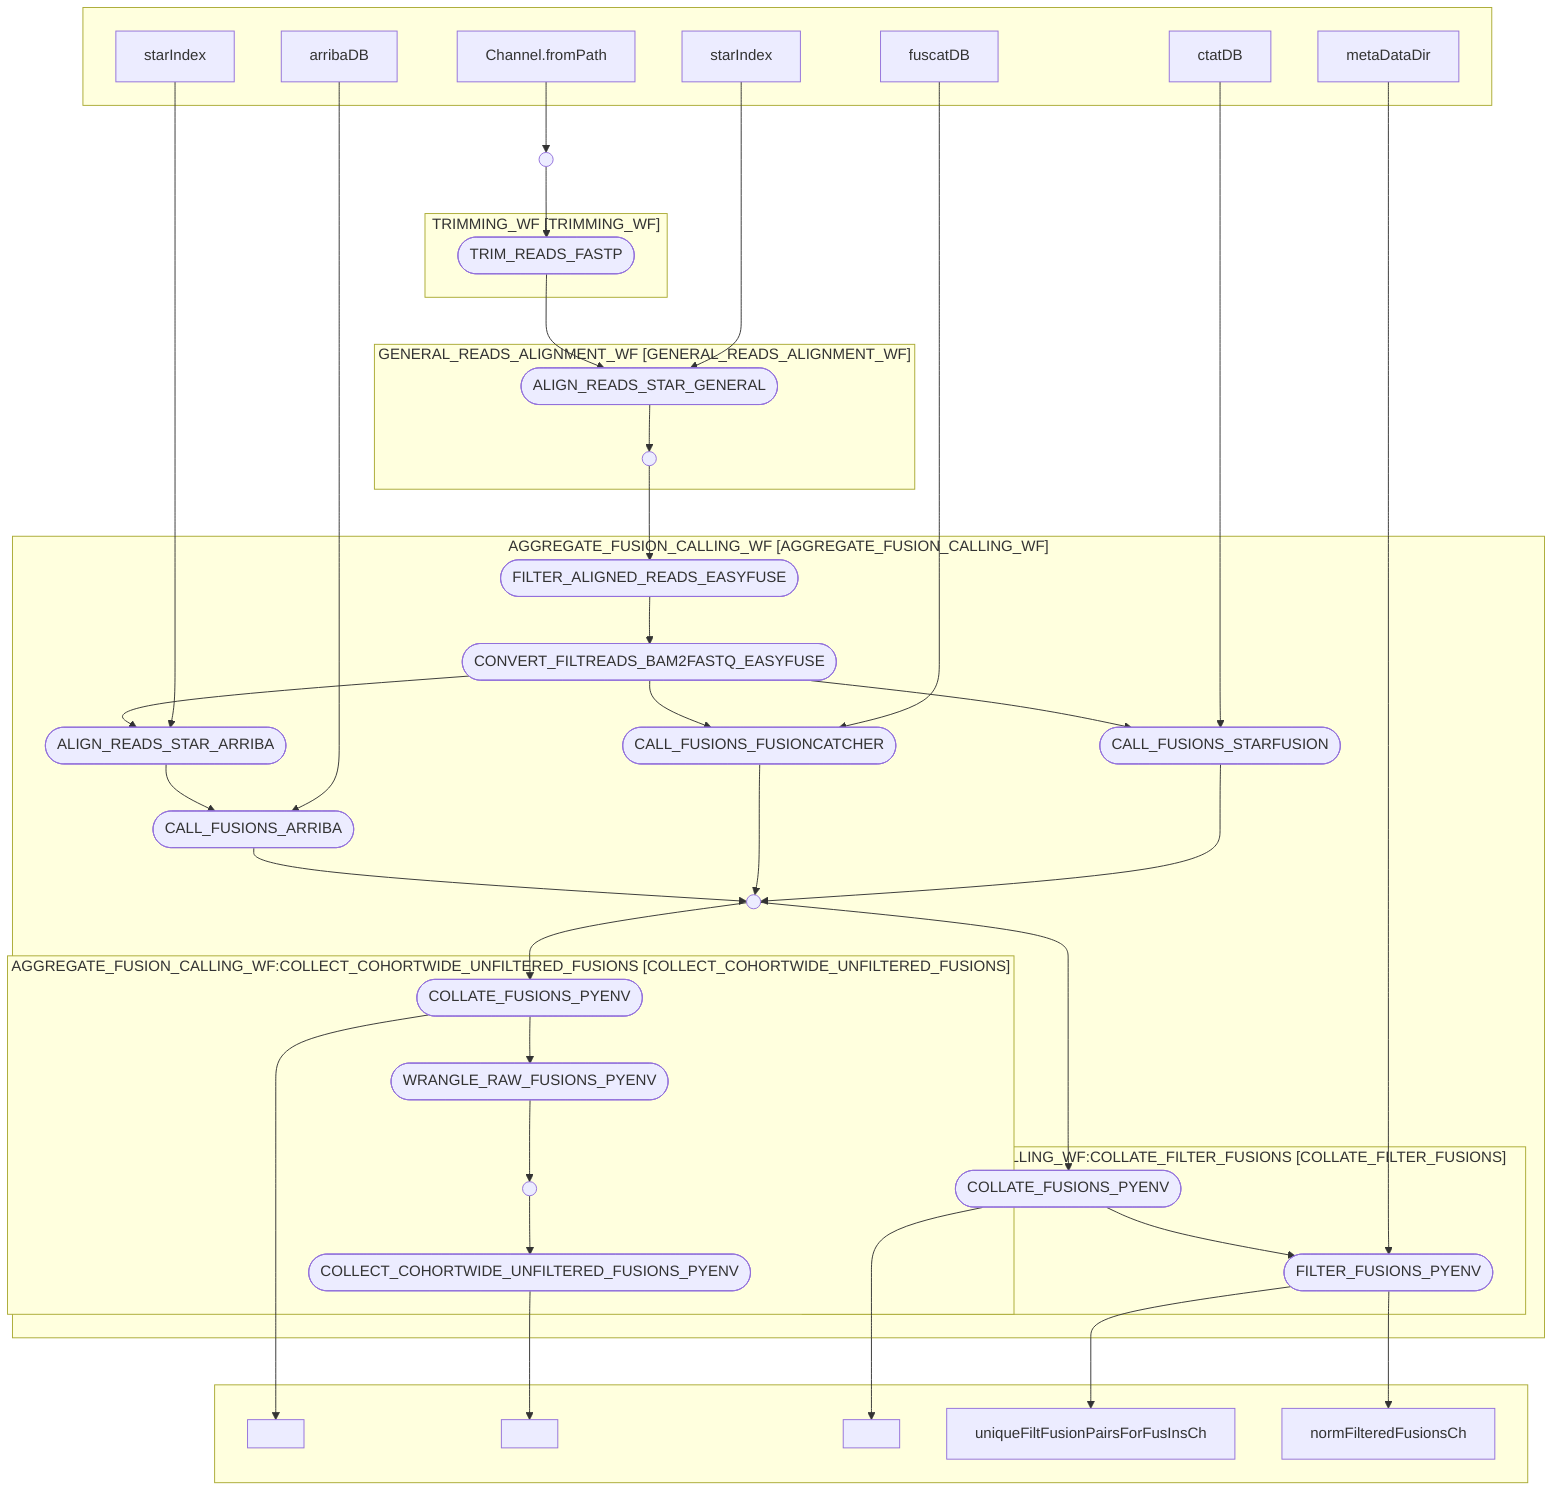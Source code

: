flowchart TB
    subgraph " "
    v4["Channel.fromPath"]
    v18["starIndex"]
    v23["starIndex"]
    v25["arribaDB"]
    v27["fuscatDB"]
    v29["ctatDB"]
    v41["metaDataDir"]
    end
    subgraph "TRIMMING_WF [TRIMMING_WF]"
    v17(["TRIM_READS_FASTP"])
    end
    subgraph "GENERAL_READS_ALIGNMENT_WF [GENERAL_READS_ALIGNMENT_WF]"
    v19(["ALIGN_READS_STAR_GENERAL"])
    v20(( ))
    end
    subgraph "AGGREGATE_FUSION_CALLING_WF [AGGREGATE_FUSION_CALLING_WF]"
    v21(["FILTER_ALIGNED_READS_EASYFUSE"])
    v22(["CONVERT_FILTREADS_BAM2FASTQ_EASYFUSE"])
    v24(["ALIGN_READS_STAR_ARRIBA"])
    v26(["CALL_FUSIONS_ARRIBA"])
    v28(["CALL_FUSIONS_FUSIONCATCHER"])
    v30(["CALL_FUSIONS_STARFUSION"])
    subgraph "AGGREGATE_FUSION_CALLING_WF:COLLECT_COHORTWIDE_UNFILTERED_FUSIONS [COLLECT_COHORTWIDE_UNFILTERED_FUSIONS]"
    v33(["COLLATE_FUSIONS_PYENV"])
    v35(["WRANGLE_RAW_FUSIONS_PYENV"])
    v37(["COLLECT_COHORTWIDE_UNFILTERED_FUSIONS_PYENV"])
    v36(( ))
    end
    subgraph "AGGREGATE_FUSION_CALLING_WF:COLLATE_FILTER_FUSIONS [COLLATE_FILTER_FUSIONS]"
    v39(["COLLATE_FUSIONS_PYENV"])
    v42(["FILTER_FUSIONS_PYENV"])
    end
    v31(( ))
    end
    subgraph " "
    v34[" "]
    v38[" "]
    v40[" "]
    v43["uniqueFiltFusionPairsForFusInsCh"]
    v44["normFilteredFusionsCh"]
    end
    v5(( ))
    v4 --> v5
    v5 --> v17
    v17 --> v19
    v18 --> v19
    v19 --> v20
    v20 --> v21
    v21 --> v22
    v22 --> v24
    v22 --> v28
    v22 --> v30
    v23 --> v24
    v24 --> v26
    v25 --> v26
    v26 --> v31
    v27 --> v28
    v28 --> v31
    v29 --> v30
    v30 --> v31
    v31 --> v33
    v33 --> v35
    v33 --> v34
    v35 --> v36
    v36 --> v37
    v37 --> v38
    v31 --> v39
    v39 --> v42
    v39 --> v40
    v41 --> v42
    v42 --> v44
    v42 --> v43